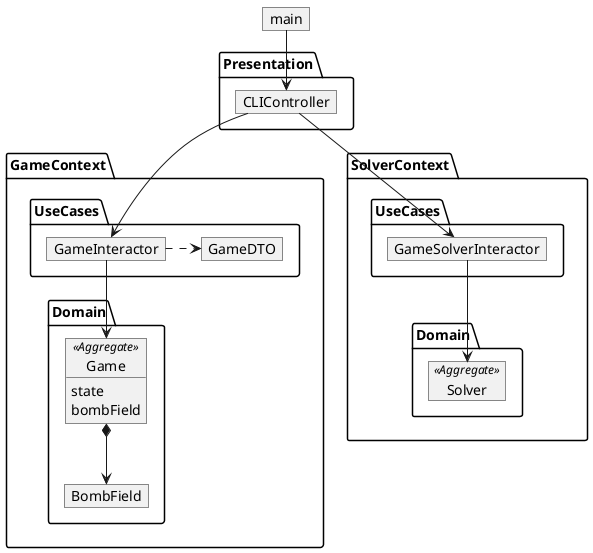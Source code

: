 @startuml object_diagram
hide empty members

object main

package Presentation{
    object CLIController
}

package GameContext{
    package UseCases{
        object GameInteractor
        object GameDTO
    }
    package Domain{
        object Game<<Aggregate>>{
            state
            bombField
        }
        object BombField
    }
}
package SolverContext{
    package UseCases{
        object GameSolverInteractor
    }

    package Domain{
        object Solver<<Aggregate>>
    }
}
main --> CLIController
CLIController --> GameInteractor
CLIController --> GameSolverInteractor
GameInteractor --> Game
GameInteractor .> GameDTO
Game *--> BombField
GameSolverInteractor --> Solver

@enduml